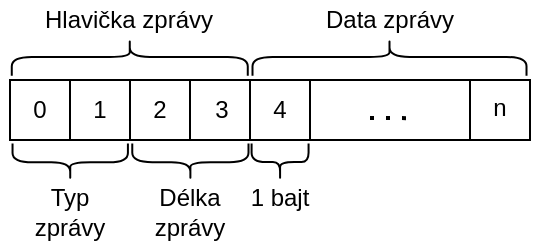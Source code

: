 <mxfile version="14.4.3" type="device"><diagram id="dJXth-EDO1Q5njAyboCc" name="Page-1"><mxGraphModel dx="569" dy="329" grid="1" gridSize="10" guides="1" tooltips="1" connect="1" arrows="1" fold="1" page="1" pageScale="1" pageWidth="850" pageHeight="1100" math="0" shadow="0"><root><mxCell id="0"/><mxCell id="1" parent="0"/><mxCell id="xQJsGCTFkBQIN9h0-mM9-1" value="" style="rounded=0;whiteSpace=wrap;html=1;" parent="1" vertex="1"><mxGeometry x="90" y="330" width="260" height="30" as="geometry"/></mxCell><mxCell id="xQJsGCTFkBQIN9h0-mM9-2" value="" style="endArrow=none;html=1;" parent="1" edge="1"><mxGeometry width="50" height="50" relative="1" as="geometry"><mxPoint x="120" y="360" as="sourcePoint"/><mxPoint x="120" y="330" as="targetPoint"/></mxGeometry></mxCell><mxCell id="xQJsGCTFkBQIN9h0-mM9-3" value="" style="endArrow=none;html=1;" parent="1" edge="1"><mxGeometry width="50" height="50" relative="1" as="geometry"><mxPoint x="150" y="360" as="sourcePoint"/><mxPoint x="150" y="330" as="targetPoint"/></mxGeometry></mxCell><mxCell id="xQJsGCTFkBQIN9h0-mM9-4" value="" style="endArrow=none;html=1;" parent="1" edge="1"><mxGeometry width="50" height="50" relative="1" as="geometry"><mxPoint x="180" y="360" as="sourcePoint"/><mxPoint x="180" y="330" as="targetPoint"/></mxGeometry></mxCell><mxCell id="xQJsGCTFkBQIN9h0-mM9-5" value="" style="endArrow=none;html=1;" parent="1" edge="1"><mxGeometry width="50" height="50" relative="1" as="geometry"><mxPoint x="210" y="360" as="sourcePoint"/><mxPoint x="210" y="330" as="targetPoint"/></mxGeometry></mxCell><mxCell id="xQJsGCTFkBQIN9h0-mM9-8" value="" style="shape=curlyBracket;whiteSpace=wrap;html=1;rounded=1;rotation=-90;size=0.5;" parent="1" vertex="1"><mxGeometry x="215.71" y="356.8" width="18.66" height="28.49" as="geometry"/></mxCell><mxCell id="xQJsGCTFkBQIN9h0-mM9-11" value="1 bajt" style="text;html=1;strokeColor=none;fillColor=none;align=center;verticalAlign=middle;whiteSpace=wrap;rounded=0;" parent="1" vertex="1"><mxGeometry x="205" y="379.24" width="40" height="20" as="geometry"/></mxCell><mxCell id="xQJsGCTFkBQIN9h0-mM9-12" value="" style="shape=curlyBracket;whiteSpace=wrap;html=1;rounded=1;rotation=-90;" parent="1" vertex="1"><mxGeometry x="110.74" y="342.28" width="18.75" height="57.69" as="geometry"/></mxCell><mxCell id="xQJsGCTFkBQIN9h0-mM9-14" value="" style="shape=curlyBracket;whiteSpace=wrap;html=1;rounded=1;rotation=-90;" parent="1" vertex="1"><mxGeometry x="170.82" y="342.06" width="18.75" height="58.12" as="geometry"/></mxCell><mxCell id="xQJsGCTFkBQIN9h0-mM9-15" value="Délka zprávy" style="text;html=1;strokeColor=none;fillColor=none;align=center;verticalAlign=middle;whiteSpace=wrap;rounded=0;" parent="1" vertex="1"><mxGeometry x="160.38" y="386" width="40" height="20" as="geometry"/></mxCell><mxCell id="xQJsGCTFkBQIN9h0-mM9-16" value="Typ zprávy" style="text;html=1;strokeColor=none;fillColor=none;align=center;verticalAlign=middle;whiteSpace=wrap;rounded=0;" parent="1" vertex="1"><mxGeometry x="100.01" y="386" width="40" height="20" as="geometry"/></mxCell><mxCell id="xQJsGCTFkBQIN9h0-mM9-18" value="0" style="text;html=1;strokeColor=none;fillColor=none;align=center;verticalAlign=middle;whiteSpace=wrap;rounded=0;" parent="1" vertex="1"><mxGeometry x="85" y="335" width="40" height="20" as="geometry"/></mxCell><mxCell id="xQJsGCTFkBQIN9h0-mM9-19" value="1" style="text;html=1;strokeColor=none;fillColor=none;align=center;verticalAlign=middle;whiteSpace=wrap;rounded=0;" parent="1" vertex="1"><mxGeometry x="115" y="335" width="40" height="20" as="geometry"/></mxCell><mxCell id="xQJsGCTFkBQIN9h0-mM9-23" value="2" style="text;html=1;strokeColor=none;fillColor=none;align=center;verticalAlign=middle;whiteSpace=wrap;rounded=0;" parent="1" vertex="1"><mxGeometry x="145" y="335" width="40" height="20" as="geometry"/></mxCell><mxCell id="xQJsGCTFkBQIN9h0-mM9-24" value="3" style="text;html=1;strokeColor=none;fillColor=none;align=center;verticalAlign=middle;whiteSpace=wrap;rounded=0;" parent="1" vertex="1"><mxGeometry x="176" y="335" width="40" height="20" as="geometry"/></mxCell><mxCell id="xQJsGCTFkBQIN9h0-mM9-25" value="" style="endArrow=none;html=1;" parent="1" edge="1"><mxGeometry width="50" height="50" relative="1" as="geometry"><mxPoint x="240" y="360" as="sourcePoint"/><mxPoint x="240" y="330" as="targetPoint"/></mxGeometry></mxCell><mxCell id="xQJsGCTFkBQIN9h0-mM9-26" value="4" style="text;html=1;strokeColor=none;fillColor=none;align=center;verticalAlign=middle;whiteSpace=wrap;rounded=0;" parent="1" vertex="1"><mxGeometry x="205" y="335" width="40" height="20" as="geometry"/></mxCell><mxCell id="xQJsGCTFkBQIN9h0-mM9-27" value="" style="endArrow=none;dashed=1;html=1;dashPattern=1 3;strokeWidth=2;" parent="1" edge="1"><mxGeometry width="50" height="50" relative="1" as="geometry"><mxPoint x="270" y="349" as="sourcePoint"/><mxPoint x="290" y="349.08" as="targetPoint"/><Array as="points"><mxPoint x="280" y="349"/></Array></mxGeometry></mxCell><mxCell id="xQJsGCTFkBQIN9h0-mM9-29" value="" style="endArrow=none;html=1;" parent="1" edge="1"><mxGeometry width="50" height="50" relative="1" as="geometry"><mxPoint x="320" y="360" as="sourcePoint"/><mxPoint x="320" y="330" as="targetPoint"/></mxGeometry></mxCell><mxCell id="xQJsGCTFkBQIN9h0-mM9-30" value="" style="shape=curlyBracket;whiteSpace=wrap;html=1;rounded=1;rotation=90;" parent="1" vertex="1"><mxGeometry x="270.38" y="250" width="18.75" height="137" as="geometry"/></mxCell><mxCell id="xQJsGCTFkBQIN9h0-mM9-31" value="Data zprávy" style="text;html=1;strokeColor=none;fillColor=none;align=center;verticalAlign=middle;whiteSpace=wrap;rounded=0;" parent="1" vertex="1"><mxGeometry x="239.63" y="290" width="80.25" height="20" as="geometry"/></mxCell><mxCell id="xQJsGCTFkBQIN9h0-mM9-32" value="n" style="text;html=1;strokeColor=none;fillColor=none;align=center;verticalAlign=middle;whiteSpace=wrap;rounded=0;" parent="1" vertex="1"><mxGeometry x="315" y="334" width="40" height="20" as="geometry"/></mxCell><mxCell id="WJJXsslPCfS9ucDyN1wd-3" value="" style="shape=curlyBracket;whiteSpace=wrap;html=1;rounded=1;rotation=90;" vertex="1" parent="1"><mxGeometry x="140.51" y="259.5" width="18.75" height="118" as="geometry"/></mxCell><mxCell id="WJJXsslPCfS9ucDyN1wd-4" value="Hlavička zprávy" style="text;html=1;strokeColor=none;fillColor=none;align=center;verticalAlign=middle;whiteSpace=wrap;rounded=0;" vertex="1" parent="1"><mxGeometry x="99.38" y="290" width="101" height="20" as="geometry"/></mxCell></root></mxGraphModel></diagram></mxfile>